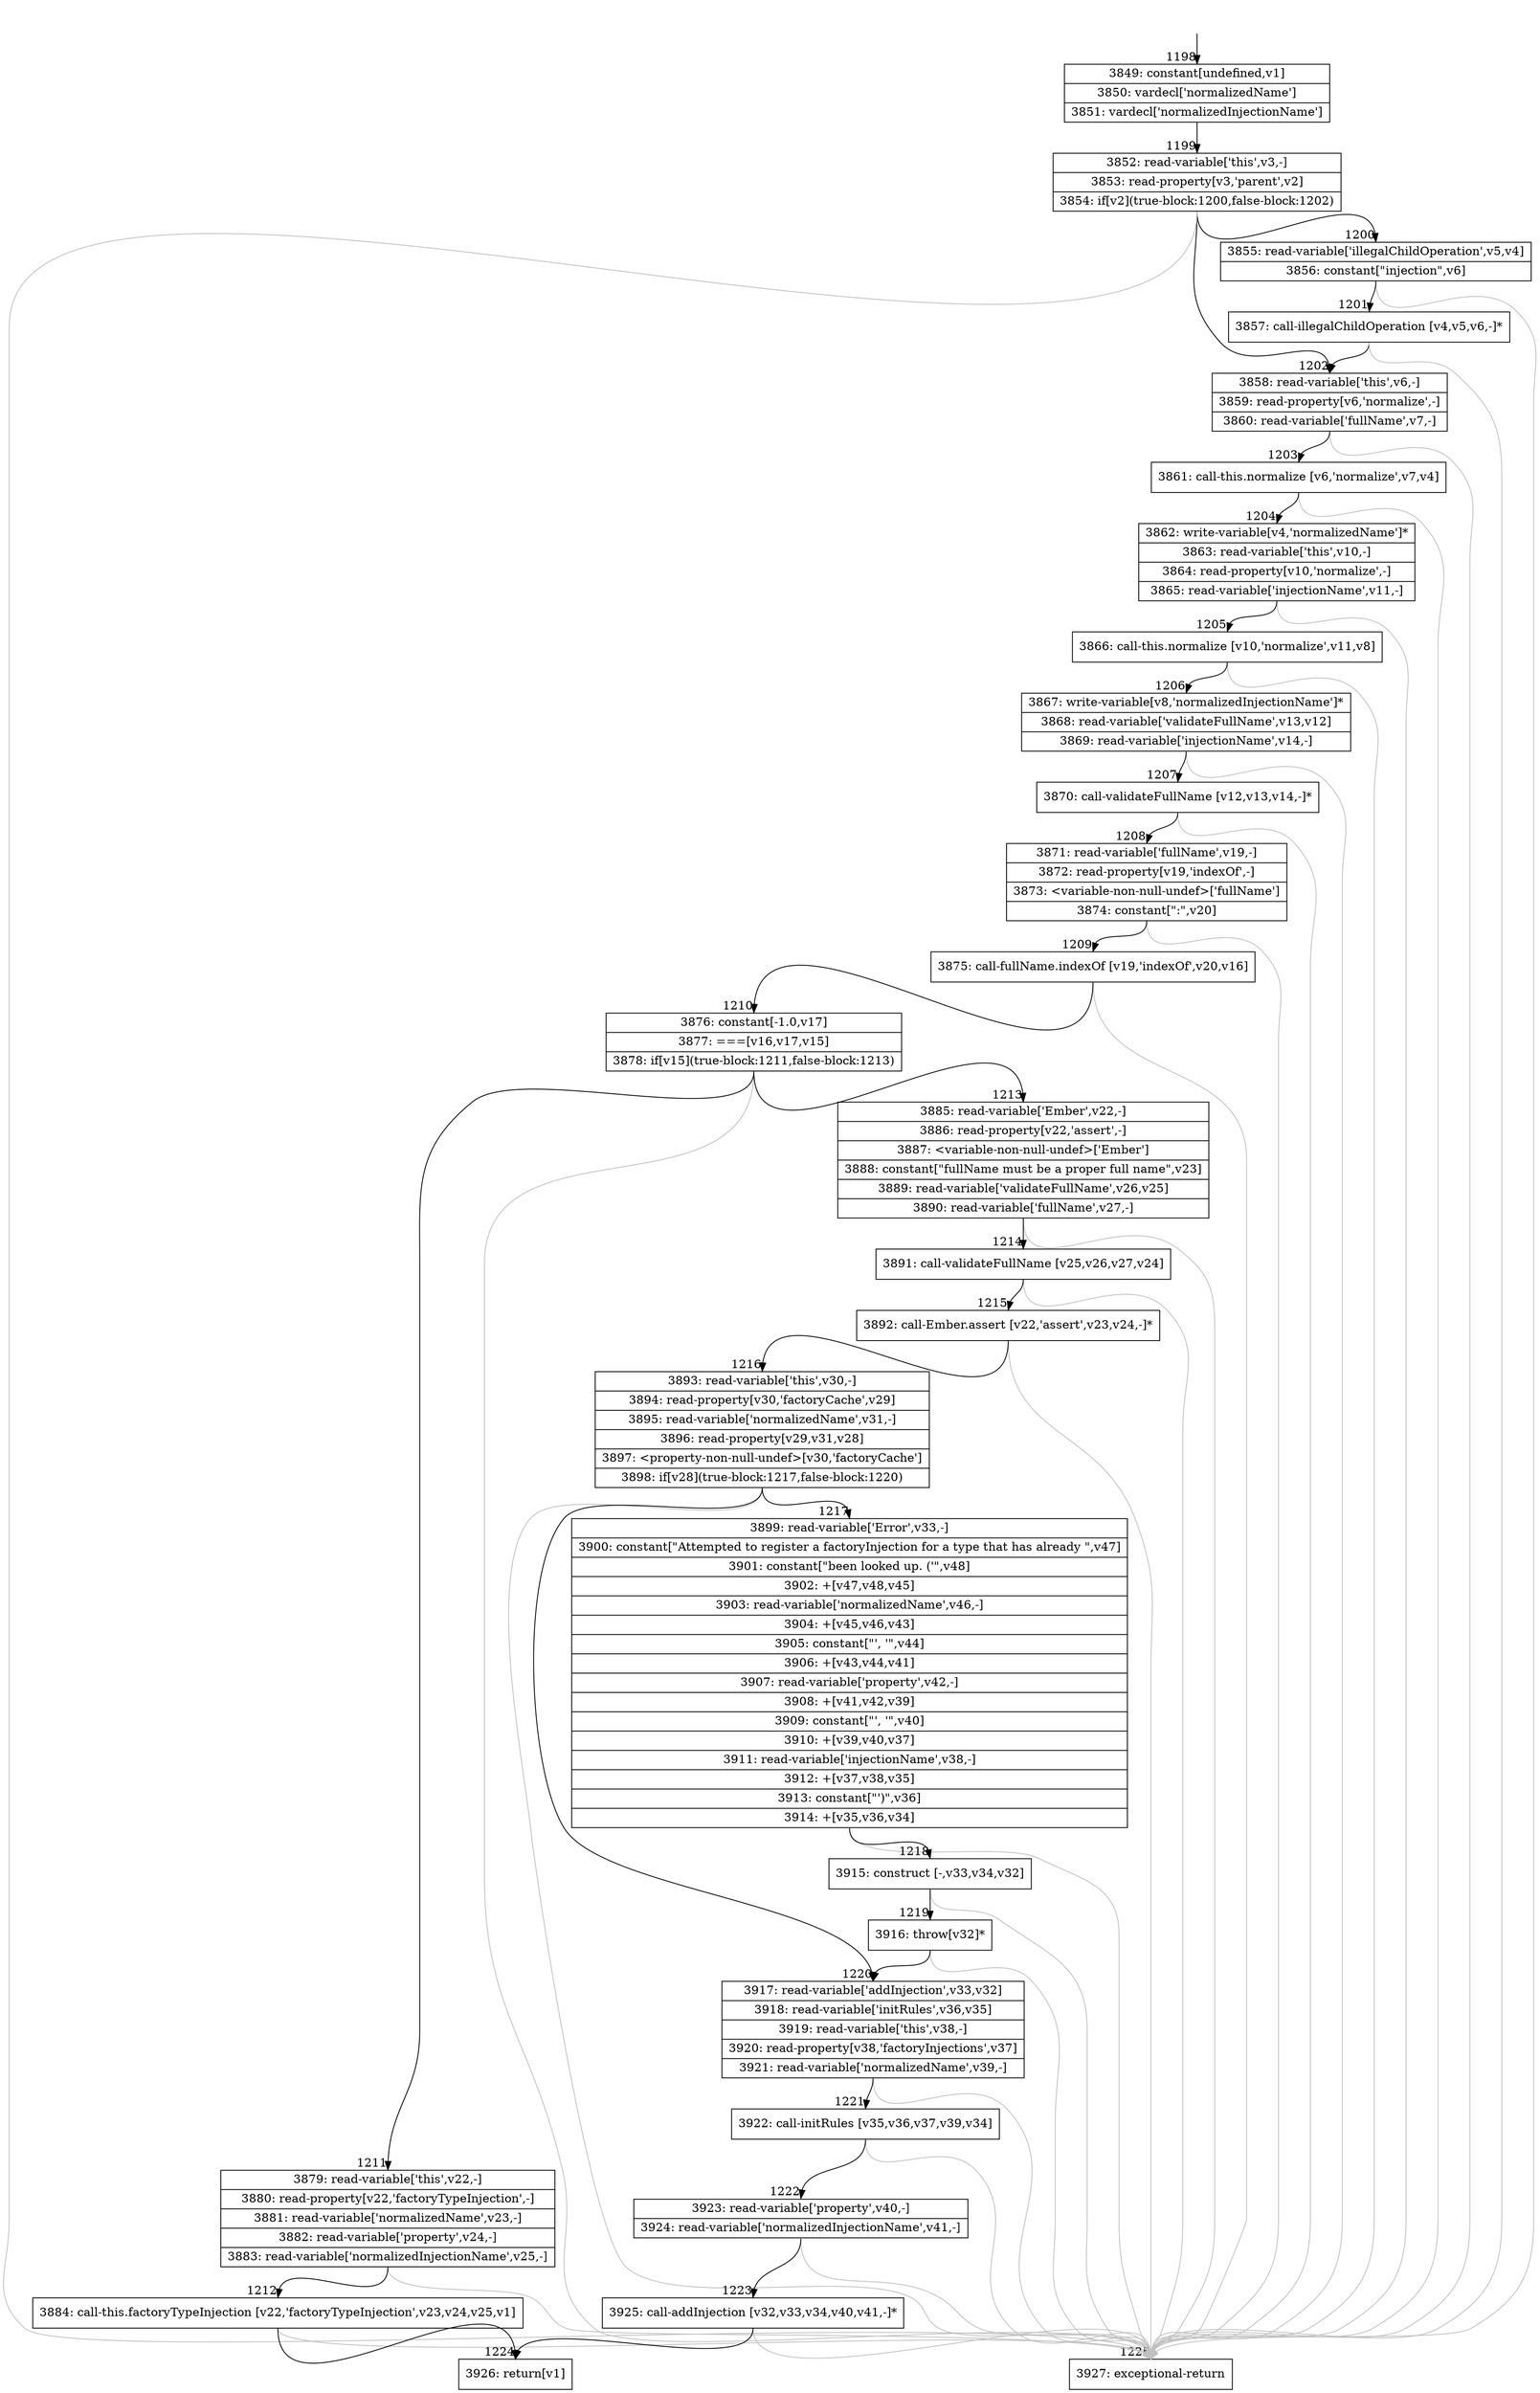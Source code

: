 digraph {
rankdir="TD"
BB_entry90[shape=none,label=""];
BB_entry90 -> BB1198 [tailport=s, headport=n, headlabel="    1198"]
BB1198 [shape=record label="{3849: constant[undefined,v1]|3850: vardecl['normalizedName']|3851: vardecl['normalizedInjectionName']}" ] 
BB1198 -> BB1199 [tailport=s, headport=n, headlabel="      1199"]
BB1199 [shape=record label="{3852: read-variable['this',v3,-]|3853: read-property[v3,'parent',v2]|3854: if[v2](true-block:1200,false-block:1202)}" ] 
BB1199 -> BB1200 [tailport=s, headport=n, headlabel="      1200"]
BB1199 -> BB1202 [tailport=s, headport=n, headlabel="      1202"]
BB1199 -> BB1225 [tailport=s, headport=n, color=gray, headlabel="      1225"]
BB1200 [shape=record label="{3855: read-variable['illegalChildOperation',v5,v4]|3856: constant[\"injection\",v6]}" ] 
BB1200 -> BB1201 [tailport=s, headport=n, headlabel="      1201"]
BB1200 -> BB1225 [tailport=s, headport=n, color=gray]
BB1201 [shape=record label="{3857: call-illegalChildOperation [v4,v5,v6,-]*}" ] 
BB1201 -> BB1202 [tailport=s, headport=n]
BB1201 -> BB1225 [tailport=s, headport=n, color=gray]
BB1202 [shape=record label="{3858: read-variable['this',v6,-]|3859: read-property[v6,'normalize',-]|3860: read-variable['fullName',v7,-]}" ] 
BB1202 -> BB1203 [tailport=s, headport=n, headlabel="      1203"]
BB1202 -> BB1225 [tailport=s, headport=n, color=gray]
BB1203 [shape=record label="{3861: call-this.normalize [v6,'normalize',v7,v4]}" ] 
BB1203 -> BB1204 [tailport=s, headport=n, headlabel="      1204"]
BB1203 -> BB1225 [tailport=s, headport=n, color=gray]
BB1204 [shape=record label="{3862: write-variable[v4,'normalizedName']*|3863: read-variable['this',v10,-]|3864: read-property[v10,'normalize',-]|3865: read-variable['injectionName',v11,-]}" ] 
BB1204 -> BB1205 [tailport=s, headport=n, headlabel="      1205"]
BB1204 -> BB1225 [tailport=s, headport=n, color=gray]
BB1205 [shape=record label="{3866: call-this.normalize [v10,'normalize',v11,v8]}" ] 
BB1205 -> BB1206 [tailport=s, headport=n, headlabel="      1206"]
BB1205 -> BB1225 [tailport=s, headport=n, color=gray]
BB1206 [shape=record label="{3867: write-variable[v8,'normalizedInjectionName']*|3868: read-variable['validateFullName',v13,v12]|3869: read-variable['injectionName',v14,-]}" ] 
BB1206 -> BB1207 [tailport=s, headport=n, headlabel="      1207"]
BB1206 -> BB1225 [tailport=s, headport=n, color=gray]
BB1207 [shape=record label="{3870: call-validateFullName [v12,v13,v14,-]*}" ] 
BB1207 -> BB1208 [tailport=s, headport=n, headlabel="      1208"]
BB1207 -> BB1225 [tailport=s, headport=n, color=gray]
BB1208 [shape=record label="{3871: read-variable['fullName',v19,-]|3872: read-property[v19,'indexOf',-]|3873: \<variable-non-null-undef\>['fullName']|3874: constant[\":\",v20]}" ] 
BB1208 -> BB1209 [tailport=s, headport=n, headlabel="      1209"]
BB1208 -> BB1225 [tailport=s, headport=n, color=gray]
BB1209 [shape=record label="{3875: call-fullName.indexOf [v19,'indexOf',v20,v16]}" ] 
BB1209 -> BB1210 [tailport=s, headport=n, headlabel="      1210"]
BB1209 -> BB1225 [tailport=s, headport=n, color=gray]
BB1210 [shape=record label="{3876: constant[-1.0,v17]|3877: ===[v16,v17,v15]|3878: if[v15](true-block:1211,false-block:1213)}" ] 
BB1210 -> BB1211 [tailport=s, headport=n, headlabel="      1211"]
BB1210 -> BB1213 [tailport=s, headport=n, headlabel="      1213"]
BB1210 -> BB1225 [tailport=s, headport=n, color=gray]
BB1211 [shape=record label="{3879: read-variable['this',v22,-]|3880: read-property[v22,'factoryTypeInjection',-]|3881: read-variable['normalizedName',v23,-]|3882: read-variable['property',v24,-]|3883: read-variable['normalizedInjectionName',v25,-]}" ] 
BB1211 -> BB1212 [tailport=s, headport=n, headlabel="      1212"]
BB1211 -> BB1225 [tailport=s, headport=n, color=gray]
BB1212 [shape=record label="{3884: call-this.factoryTypeInjection [v22,'factoryTypeInjection',v23,v24,v25,v1]}" ] 
BB1212 -> BB1224 [tailport=s, headport=n, headlabel="      1224"]
BB1212 -> BB1225 [tailport=s, headport=n, color=gray]
BB1213 [shape=record label="{3885: read-variable['Ember',v22,-]|3886: read-property[v22,'assert',-]|3887: \<variable-non-null-undef\>['Ember']|3888: constant[\"fullName must be a proper full name\",v23]|3889: read-variable['validateFullName',v26,v25]|3890: read-variable['fullName',v27,-]}" ] 
BB1213 -> BB1214 [tailport=s, headport=n, headlabel="      1214"]
BB1213 -> BB1225 [tailport=s, headport=n, color=gray]
BB1214 [shape=record label="{3891: call-validateFullName [v25,v26,v27,v24]}" ] 
BB1214 -> BB1215 [tailport=s, headport=n, headlabel="      1215"]
BB1214 -> BB1225 [tailport=s, headport=n, color=gray]
BB1215 [shape=record label="{3892: call-Ember.assert [v22,'assert',v23,v24,-]*}" ] 
BB1215 -> BB1216 [tailport=s, headport=n, headlabel="      1216"]
BB1215 -> BB1225 [tailport=s, headport=n, color=gray]
BB1216 [shape=record label="{3893: read-variable['this',v30,-]|3894: read-property[v30,'factoryCache',v29]|3895: read-variable['normalizedName',v31,-]|3896: read-property[v29,v31,v28]|3897: \<property-non-null-undef\>[v30,'factoryCache']|3898: if[v28](true-block:1217,false-block:1220)}" ] 
BB1216 -> BB1217 [tailport=s, headport=n, headlabel="      1217"]
BB1216 -> BB1220 [tailport=s, headport=n, headlabel="      1220"]
BB1216 -> BB1225 [tailport=s, headport=n, color=gray]
BB1217 [shape=record label="{3899: read-variable['Error',v33,-]|3900: constant[\"Attempted to register a factoryInjection for a type that has already \",v47]|3901: constant[\"been looked up. ('\",v48]|3902: +[v47,v48,v45]|3903: read-variable['normalizedName',v46,-]|3904: +[v45,v46,v43]|3905: constant[\"', '\",v44]|3906: +[v43,v44,v41]|3907: read-variable['property',v42,-]|3908: +[v41,v42,v39]|3909: constant[\"', '\",v40]|3910: +[v39,v40,v37]|3911: read-variable['injectionName',v38,-]|3912: +[v37,v38,v35]|3913: constant[\"')\",v36]|3914: +[v35,v36,v34]}" ] 
BB1217 -> BB1218 [tailport=s, headport=n, headlabel="      1218"]
BB1217 -> BB1225 [tailport=s, headport=n, color=gray]
BB1218 [shape=record label="{3915: construct [-,v33,v34,v32]}" ] 
BB1218 -> BB1219 [tailport=s, headport=n, headlabel="      1219"]
BB1218 -> BB1225 [tailport=s, headport=n, color=gray]
BB1219 [shape=record label="{3916: throw[v32]*}" ] 
BB1219 -> BB1220 [tailport=s, headport=n]
BB1219 -> BB1225 [tailport=s, headport=n, color=gray]
BB1220 [shape=record label="{3917: read-variable['addInjection',v33,v32]|3918: read-variable['initRules',v36,v35]|3919: read-variable['this',v38,-]|3920: read-property[v38,'factoryInjections',v37]|3921: read-variable['normalizedName',v39,-]}" ] 
BB1220 -> BB1221 [tailport=s, headport=n, headlabel="      1221"]
BB1220 -> BB1225 [tailport=s, headport=n, color=gray]
BB1221 [shape=record label="{3922: call-initRules [v35,v36,v37,v39,v34]}" ] 
BB1221 -> BB1222 [tailport=s, headport=n, headlabel="      1222"]
BB1221 -> BB1225 [tailport=s, headport=n, color=gray]
BB1222 [shape=record label="{3923: read-variable['property',v40,-]|3924: read-variable['normalizedInjectionName',v41,-]}" ] 
BB1222 -> BB1223 [tailport=s, headport=n, headlabel="      1223"]
BB1222 -> BB1225 [tailport=s, headport=n, color=gray]
BB1223 [shape=record label="{3925: call-addInjection [v32,v33,v34,v40,v41,-]*}" ] 
BB1223 -> BB1224 [tailport=s, headport=n]
BB1223 -> BB1225 [tailport=s, headport=n, color=gray]
BB1224 [shape=record label="{3926: return[v1]}" ] 
BB1225 [shape=record label="{3927: exceptional-return}" ] 
//#$~ 1704
}
